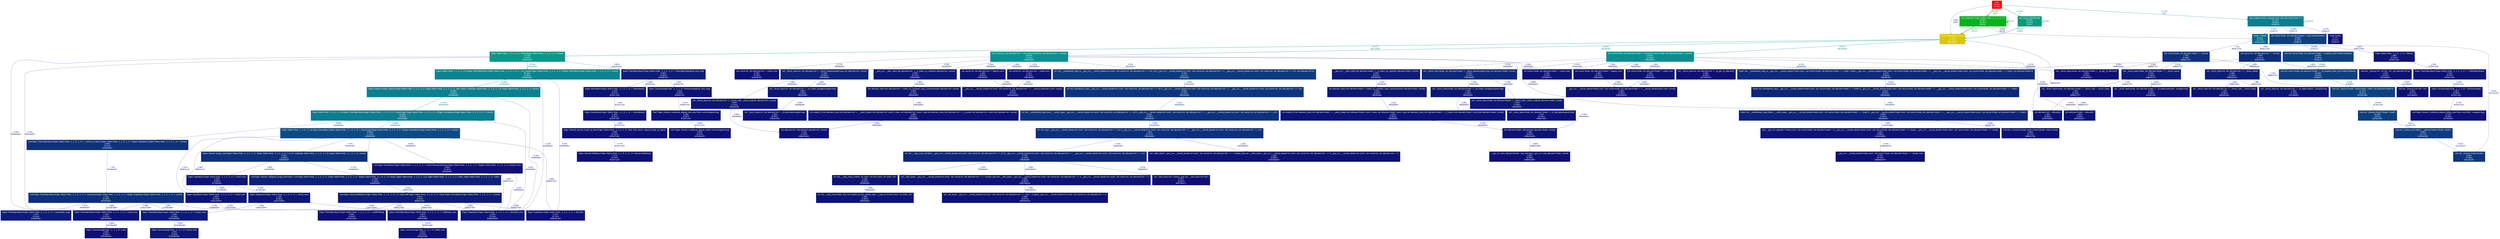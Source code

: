 digraph {
	graph [ranksep=0.25, fontname=Arial, nodesep=0.125];
	node [fontname=Arial, style=filled, height=0, width=0, shape=box, fontcolor=white];
	edge [fontname=Arial];
	1 [color="#ff0200", fontcolor="#ffffff", fontsize="10.00", label="main\n99.84%\n(0.00%)"];
	1 -> 3 [color="#0d1174", label="0.96%\n1001×", arrowsize="0.35", fontsize="10.00", fontcolor="#0d1174", labeldistance="0.50", penwidth="0.50"];
	1 -> 4 [color="#0ab121", label="46.58%\n1000×", arrowsize="0.68", fontsize="10.00", fontcolor="#0ab121", labeldistance="1.86", penwidth="1.86"];
	1 -> 5 [color="#0c9b7b", label="30.54%\n1×", arrowsize="0.55", fontsize="10.00", fontcolor="#0c9b7b", labeldistance="1.22", penwidth="1.22"];
	1 -> 10 [color="#0c7e8f", label="21.70%\n100×", arrowsize="0.47", fontsize="10.00", fontcolor="#0c7e8f", labeldistance="0.87", penwidth="0.87"];
	3 [color="#dec505", fontcolor="#ffffff", fontsize="10.00", label="Node::Node(Node const&)\n77.79%\n(1.72%)\n398134630×"];
	3 -> 13 [color="#0c8d92", label="23.97%\n796269260×", arrowsize="0.49", fontsize="10.00", fontcolor="#0c8d92", labeldistance="0.96", penwidth="0.96"];
	3 -> 6 [color="#0c9789", label="27.57%\n398134630×", arrowsize="0.53", fontsize="10.00", fontcolor="#0c9789", labeldistance="1.10", penwidth="1.10"];
	3 -> 7 [color="#0c9093", label="24.53%\n796269260×", arrowsize="0.50", fontsize="10.00", fontcolor="#0c9093", labeldistance="0.98", penwidth="0.98"];
	4 [color="#0ab121", fontcolor="#ffffff", fontsize="10.00", label="eval_tree(Node, Eigen::Matrix<float, -1, 1, 0, -1, 1>)\n46.58%\n(0.00%)\n49178×"];
	4 -> 3 [color="#0ab122", label="46.33%\n48178×", arrowsize="0.68", fontsize="10.00", fontcolor="#0ab122", labeldistance="1.85", penwidth="1.85"];
	4 -> 4 [color="#0ab121", label="48178×", arrowsize="0.68", fontsize="10.00", fontcolor="#0ab121", labeldistance="1.86", penwidth="1.86"];
	4 -> 18 [color="#0d0d73", label="0.15%\n48178×", arrowsize="0.35", fontsize="10.00", fontcolor="#0d0d73", labeldistance="0.50", penwidth="0.50"];
	5 [color="#0c9b7b", fontcolor="#ffffff", fontsize="10.00", label="get_unique_labels(Node)\n30.54%\n(0.00%)\n31597×"];
	5 -> 3 [color="#0c9b7c", label="30.38%\n31596×", arrowsize="0.55", fontsize="10.00", fontcolor="#0c9b7c", labeldistance="1.22", penwidth="1.22"];
	5 -> 5 [color="#0c9b7b", label="31596×", arrowsize="0.55", fontsize="10.00", fontcolor="#0c9b7b", labeldistance="1.22", penwidth="1.22"];
	6 [color="#0c9788", fontcolor="#ffffff", fontsize="10.00", label="Eigen::Matrix<float, -1, 1, 0, -1, 1>::Matrix(Eigen::Matrix<float, -1, 1, 0, -1, 1> const&)\n27.79%\n(0.60%)\n401322182×"];
	6 -> 8 [color="#0c8290", label="22.36%\n401322182×", arrowsize="0.47", fontsize="10.00", fontcolor="#0c8290", labeldistance="0.89", penwidth="0.89"];
	6 -> 34 [color="#0d1c77", label="3.53%\n401322182×", arrowsize="0.35", fontsize="10.00", fontcolor="#0d1c77", labeldistance="0.50", penwidth="0.50"];
	6 -> 55 [color="#0d0f73", label="0.43%\n802644364×", arrowsize="0.35", fontsize="10.00", fontcolor="#0d0f73", labeldistance="0.50", penwidth="0.50"];
	6 -> 39 [color="#0d1074", label="0.79%\n802644364×", arrowsize="0.35", fontsize="10.00", fontcolor="#0d1074", labeldistance="0.50", penwidth="0.50"];
	7 [color="#0c9093", fontcolor="#ffffff", fontsize="10.00", label="std::vector<int, std::allocator<int> >::vector(std::vector<int, std::allocator<int> > const&)\n24.53%\n(2.57%)\n796269260×"];
	7 -> 68 [color="#0d0f74", label="0.66%\n796269260×", arrowsize="0.35", fontsize="10.00", fontcolor="#0d0f74", labeldistance="0.50", penwidth="0.50"];
	7 -> 73 [color="#0d1274", label="1.26%\n796269260×", arrowsize="0.35", fontsize="10.00", fontcolor="#0d1274", labeldistance="0.50", penwidth="0.50"];
	7 -> 42 [color="#0d1776", label="2.52%\n796269260×", arrowsize="0.35", fontsize="10.00", fontcolor="#0d1776", labeldistance="0.50", penwidth="0.50"];
	7 -> 77 [color="#0d1274", label="1.21%\n796269260×", arrowsize="0.35", fontsize="10.00", fontcolor="#0d1274", labeldistance="0.50", penwidth="0.50"];
	7 -> 19 [color="#0d397f", label="9.75%\n796269260×", arrowsize="0.35", fontsize="10.00", fontcolor="#0d397f", labeldistance="0.50", penwidth="0.50"];
	7 -> 105 [color="#0d0e73", label="0.29%\n796269260×", arrowsize="0.35", fontsize="10.00", fontcolor="#0d0e73", labeldistance="0.50", penwidth="0.50"];
	7 -> 92 [color="#0d1074", label="0.77%\n796269260×", arrowsize="0.35", fontsize="10.00", fontcolor="#0d1074", labeldistance="0.50", penwidth="0.50"];
	7 -> 30 [color="#0d2379", label="5.18%\n796269260×", arrowsize="0.35", fontsize="10.00", fontcolor="#0d2379", labeldistance="0.50", penwidth="0.50"];
	8 [color="#0c8390", fontcolor="#ffffff", fontsize="10.00", label="Eigen::Matrix<float, -1, 1, 0, -1, 1>& Eigen::PlainObjectBase<Eigen::Matrix<float, -1, 1, 0, -1, 1> >::_set_noalias<Eigen::Matrix<float, -1, 1, 0, -1, 1> >(Eigen::DenseBase<Eigen::Matrix<float, -1, 1, 0, -1, 1> > const&)\n22.54%\n(0.26%)\n404460556×"];
	8 -> 9 [color="#0c808f", label="22.00%\n404460556×", arrowsize="0.47", fontsize="10.00", fontcolor="#0c808f", labeldistance="0.88", penwidth="0.88"];
	8 -> 46 [color="#0d0d73", label="0.14%\n404460556×", arrowsize="0.35", fontsize="10.00", fontcolor="#0d0d73", labeldistance="0.50", penwidth="0.50"];
	8 -> 97 [color="#0d0d73", label="0.14%\n404460556×", arrowsize="0.35", fontsize="10.00", fontcolor="#0d0d73", labeldistance="0.50", penwidth="0.50"];
	9 [color="#0c808f", fontcolor="#ffffff", fontsize="10.00", label="Eigen::internal::assign_selector<Eigen::Matrix<float, -1, 1, 0, -1, 1>, Eigen::Matrix<float, -1, 1, 0, -1, 1>, false, false>::run(Eigen::Matrix<float, -1, 1, 0, -1, 1>&, Eigen::Matrix<float, -1, 1, 0, -1, 1> const&)\n22.00%\n(0.36%)\n404460556×"];
	9 -> 11 [color="#0c7c8f", label="21.50%\n404460556×", arrowsize="0.46", fontsize="10.00", fontcolor="#0c7c8f", labeldistance="0.86", penwidth="0.86"];
	9 -> 46 [color="#0d0d73", label="0.14%\n404460556×", arrowsize="0.35", fontsize="10.00", fontcolor="#0d0d73", labeldistance="0.50", penwidth="0.50"];
	10 [color="#0c7e8f", fontcolor="#ffffff", fontsize="10.00", label="load_node(std::basic_ifstream<char, std::char_traits<char> >*)\n21.70%\n(0.05%)\n3138374×"];
	10 -> 10 [color="#0c7e8f", label="3138274×", arrowsize="0.47", fontsize="10.00", fontcolor="#0c7e8f", labeldistance="0.87", penwidth="0.87"];
	10 -> 18 [color="#0d397f", label="9.73%\n3138274×", arrowsize="0.35", fontsize="10.00", fontcolor="#0d397f", labeldistance="0.50", penwidth="0.50"];
	10 -> 15 [color="#0d3f81", label="10.85%\n3138274×", arrowsize="0.35", fontsize="10.00", fontcolor="#0d3f81", labeldistance="0.50", penwidth="0.50"];
	10 -> 94 [color="#0d1074", label="0.77%\n3138374×", arrowsize="0.35", fontsize="10.00", fontcolor="#0d1074", labeldistance="0.50", penwidth="0.50"];
	11 [color="#0c7c8f", fontcolor="#ffffff", fontsize="10.00", label="Eigen::Matrix<float, -1, 1, 0, -1, 1>& Eigen::PlainObjectBase<Eigen::Matrix<float, -1, 1, 0, -1, 1> >::lazyAssign<Eigen::Matrix<float, -1, 1, 0, -1, 1> >(Eigen::DenseBase<Eigen::Matrix<float, -1, 1, 0, -1, 1> > const&)\n21.50%\n(0.45%)\n404460556×"];
	11 -> 46 [color="#0d0d73", label="0.14%\n404460556×", arrowsize="0.35", fontsize="10.00", fontcolor="#0d0d73", labeldistance="0.50", penwidth="0.50"];
	11 -> 22 [color="#0d317d", label="8.04%\n404460556×", arrowsize="0.35", fontsize="10.00", fontcolor="#0d317d", labeldistance="0.50", penwidth="0.50"];
	11 -> 14 [color="#0d4a83", label="12.86%\n404460556×", arrowsize="0.36", fontsize="10.00", fontcolor="#0d4a83", labeldistance="0.51", penwidth="0.51"];
	13 [color="#0c8d92", fontcolor="#ffffff", fontsize="10.00", label="std::vector<Node, std::allocator<Node> >::vector(std::vector<Node, std::allocator<Node> > const&)\n23.97%\n(2.90%)\n796269260×"];
	13 -> 64 [color="#0d1375", label="1.40%\n796269260×", arrowsize="0.35", fontsize="10.00", fontcolor="#0d1375", labeldistance="0.50", penwidth="0.50"];
	13 -> 69 [color="#0d0f74", label="0.64%\n796269260×", arrowsize="0.35", fontsize="10.00", fontcolor="#0d0f74", labeldistance="0.50", penwidth="0.50"];
	13 -> 38 [color="#0d1a77", label="3.23%\n796269260×", arrowsize="0.35", fontsize="10.00", fontcolor="#0d1a77", labeldistance="0.50", penwidth="0.50"];
	13 -> 72 [color="#0d1274", label="1.28%\n796269260×", arrowsize="0.35", fontsize="10.00", fontcolor="#0d1274", labeldistance="0.50", penwidth="0.50"];
	13 -> 107 [color="#0d0e73", label="0.27%\n796269260×", arrowsize="0.35", fontsize="10.00", fontcolor="#0d0e73", labeldistance="0.50", penwidth="0.50"];
	13 -> 87 [color="#0d297b", label="6.47%\n796269260×", arrowsize="0.35", fontsize="10.00", fontcolor="#0d297b", labeldistance="0.50", penwidth="0.50"];
	13 -> 28 [color="#0d277a", label="5.97%\n796269260×", arrowsize="0.35", fontsize="10.00", fontcolor="#0d277a", labeldistance="0.50", penwidth="0.50"];
	13 -> 63 [color="#0d1375", label="1.39%\n796269260×", arrowsize="0.35", fontsize="10.00", fontcolor="#0d1375", labeldistance="0.50", penwidth="0.50"];
	14 [color="#0d4a83", fontcolor="#ffffff", fontsize="10.00", label="Eigen::Matrix<float, -1, 1, 0, -1, 1>& Eigen::DenseBase<Eigen::Matrix<float, -1, 1, 0, -1, 1> >::lazyAssign<Eigen::Matrix<float, -1, 1, 0, -1, 1> >(Eigen::DenseBase<Eigen::Matrix<float, -1, 1, 0, -1, 1> > const&)\n12.86%\n(1.15%)\n404460556×"];
	14 -> 97 [color="#0d0e73", label="0.28%\n808921112×", arrowsize="0.35", fontsize="10.00", fontcolor="#0d0e73", labeldistance="0.50", penwidth="0.50"];
	14 -> 110 [color="#0d0f73", label="0.50%\n404460556×", arrowsize="0.35", fontsize="10.00", fontcolor="#0d0f73", labeldistance="0.50", penwidth="0.50"];
	14 -> 45 [color="#0d1375", label="1.46%\n808921112×", arrowsize="0.35", fontsize="10.00", fontcolor="#0d1375", labeldistance="0.50", penwidth="0.50"];
	14 -> 46 [color="#0d0e73", label="0.28%\n808921112×", arrowsize="0.35", fontsize="10.00", fontcolor="#0d0e73", labeldistance="0.50", penwidth="0.50"];
	14 -> 53 [color="#0d1274", label="1.21%\n808921112×", arrowsize="0.35", fontsize="10.00", fontcolor="#0d1274", labeldistance="0.50", penwidth="0.50"];
	14 -> 23 [color="#0d307d", label="7.97%\n404460556×", arrowsize="0.35", fontsize="10.00", fontcolor="#0d307d", labeldistance="0.50", penwidth="0.50"];
	15 [color="#0d3f81", fontcolor="#ffffff", fontsize="10.00", label="std::vector<Node, std::allocator<Node> >::push_back(Node&&)\n10.85%\n(0.03%)\n3138374×"];
	15 -> 16 [color="#0d3f81", label="10.82%\n3138374×", arrowsize="0.35", fontsize="10.00", fontcolor="#0d3f81", labeldistance="0.50", penwidth="0.50"];
	16 [color="#0d3f81", fontcolor="#ffffff", fontsize="10.00", label="void std::vector<Node, std::allocator<Node> >::emplace_back<Node>(Node&&)\n10.82%\n(0.19%)\n3138374×"];
	16 -> 17 [color="#0d3e80", label="10.63%\n3138282×", arrowsize="0.35", fontsize="10.00", fontcolor="#0d3e80", labeldistance="0.50", penwidth="0.50"];
	17 [color="#0d3e80", fontcolor="#ffffff", fontsize="10.00", label="void std::vector<Node, std::allocator<Node> >::_M_emplace_back_aux<Node>(Node&&)\n10.63%\n(0.04%)\n3138282×"];
	17 -> 88 [color="#0d397f", label="9.73%\n3138282×", arrowsize="0.35", fontsize="10.00", fontcolor="#0d397f", labeldistance="0.50", penwidth="0.50"];
	18 [color="#0c678a", fontcolor="#ffffff", fontsize="10.00", label="Node::~Node()\n18.01%\n(1.37%)\n404411378×"];
	18 -> 26 [color="#0d2c7c", label="7.09%\n808822756×", arrowsize="0.35", fontsize="10.00", fontcolor="#0d2c7c", labeldistance="0.50", penwidth="0.50"];
	18 -> 27 [color="#0d2f7d", label="7.72%\n808822756×", arrowsize="0.35", fontsize="10.00", fontcolor="#0d2f7d", labeldistance="0.50", penwidth="0.50"];
	18 -> 52 [color="#0d1475", label="1.84%\n404411378×", arrowsize="0.35", fontsize="10.00", fontcolor="#0d1475", labeldistance="0.50", penwidth="0.50"];
	19 [color="#0d397f", fontcolor="#ffffff", fontsize="10.00", label="int* std::__uninitialized_copy_a<__gnu_cxx::__normal_iterator<int const*, std::vector<int, std::allocator<int> > >, int*, int>(__gnu_cxx::__normal_iterator<int const*, std::vector<int, std::allocator<int> > >, __gnu_cxx::__normal_iterator<int const*, std::vector<int, std::allocator<int> > >, int*, std::allocator<int>&)\n9.75%\n(0.87%)\n796269260×"];
	19 -> 20 [color="#0d357e", label="8.89%\n796269260×", arrowsize="0.35", fontsize="10.00", fontcolor="#0d357e", labeldistance="0.50", penwidth="0.50"];
	20 [color="#0d357e", fontcolor="#ffffff", fontsize="10.00", label="int* std::uninitialized_copy<__gnu_cxx::__normal_iterator<int const*, std::vector<int, std::allocator<int> > >, int*>(__gnu_cxx::__normal_iterator<int const*, std::vector<int, std::allocator<int> > >, __gnu_cxx::__normal_iterator<int const*, std::vector<int, std::allocator<int> > >, int*)\n8.89%\n(0.74%)\n796269260×"];
	20 -> 21 [color="#0d317d", label="8.14%\n796269260×", arrowsize="0.35", fontsize="10.00", fontcolor="#0d317d", labeldistance="0.50", penwidth="0.50"];
	21 [color="#0d317d", fontcolor="#ffffff", fontsize="10.00", label="int* std::__uninitialized_copy<true>::__uninit_copy<__gnu_cxx::__normal_iterator<int const*, std::vector<int, std::allocator<int> > >, int*>(__gnu_cxx::__normal_iterator<int const*, std::vector<int, std::allocator<int> > >, __gnu_cxx::__normal_iterator<int const*, std::vector<int, std::allocator<int> > >, int*)\n8.14%\n(0.49%)\n796269260×"];
	21 -> 25 [color="#0d2f7d", label="7.65%\n796269260×", arrowsize="0.35", fontsize="10.00", fontcolor="#0d2f7d", labeldistance="0.50", penwidth="0.50"];
	22 [color="#0d317d", fontcolor="#ffffff", fontsize="10.00", label="void Eigen::PlainObjectBase<Eigen::Matrix<float, -1, 1, 0, -1, 1> >::_resize_to_match<Eigen::Matrix<float, -1, 1, 0, -1, 1> >(Eigen::EigenBase<Eigen::Matrix<float, -1, 1, 0, -1, 1> > const&)\n8.04%\n(0.31%)\n404460556×"];
	22 -> 24 [color="#0d2f7d", label="7.74%\n404460556×", arrowsize="0.35", fontsize="10.00", fontcolor="#0d2f7d", labeldistance="0.50", penwidth="0.50"];
	23 [color="#0d307d", fontcolor="#ffffff", fontsize="10.00", label="Eigen::internal::assign_impl<Eigen::Matrix<float, -1, 1, 0, -1, 1>, Eigen::Matrix<float, -1, 1, 0, -1, 1>, 3, 0, 0>::run(Eigen::Matrix<float, -1, 1, 0, -1, 1>&, Eigen::Matrix<float, -1, 1, 0, -1, 1> const&)\n7.97%\n(0.98%)\n404460556×"];
	23 -> 48 [color="#0d1575", label="1.99%\n404460556×", arrowsize="0.35", fontsize="10.00", fontcolor="#0d1575", labeldistance="0.50", penwidth="0.50"];
	23 -> 31 [color="#0d2179", label="4.73%\n404460556×", arrowsize="0.35", fontsize="10.00", fontcolor="#0d2179", labeldistance="0.50", penwidth="0.50"];
	24 [color="#0d2f7d", fontcolor="#ffffff", fontsize="10.00", label="void Eigen::PlainObjectBase<Eigen::Matrix<float, -1, 1, 0, -1, 1> >::resizeLike<Eigen::Matrix<float, -1, 1, 0, -1, 1> >(Eigen::EigenBase<Eigen::Matrix<float, -1, 1, 0, -1, 1> > const&)\n7.74%\n(2.28%)\n404460556×"];
	24 -> 55 [color="#0d0f74", label="0.65%\n1213381668×", arrowsize="0.35", fontsize="10.00", fontcolor="#0d0f74", labeldistance="0.50", penwidth="0.50"];
	24 -> 35 [color="#0d1c77", label="3.47%\n404460556×", arrowsize="0.35", fontsize="10.00", fontcolor="#0d1c77", labeldistance="0.50", penwidth="0.50"];
	24 -> 46 [color="#0d0d73", label="0.14%\n404460556×", arrowsize="0.35", fontsize="10.00", fontcolor="#0d0d73", labeldistance="0.50", penwidth="0.50"];
	24 -> 39 [color="#0d1274", label="1.19%\n1213381668×", arrowsize="0.35", fontsize="10.00", fontcolor="#0d1274", labeldistance="0.50", penwidth="0.50"];
	25 [color="#0d2f7d", fontcolor="#ffffff", fontsize="10.00", label="int* std::copy<__gnu_cxx::__normal_iterator<int const*, std::vector<int, std::allocator<int> > >, int*>(__gnu_cxx::__normal_iterator<int const*, std::vector<int, std::allocator<int> > >, __gnu_cxx::__normal_iterator<int const*, std::vector<int, std::allocator<int> > >, int*)\n7.65%\n(0.74%)\n796269260×"];
	25 -> 29 [color="#0d267a", label="5.75%\n796269260×", arrowsize="0.35", fontsize="10.00", fontcolor="#0d267a", labeldistance="0.50", penwidth="0.50"];
	25 -> 78 [color="#0d1274", label="1.15%\n1592538520×", arrowsize="0.35", fontsize="10.00", fontcolor="#0d1274", labeldistance="0.50", penwidth="0.50"];
	26 [color="#0d2c7c", fontcolor="#ffffff", fontsize="10.00", label="std::vector<int, std::allocator<int> >::~vector()\n7.09%\n(1.47%)\n808933344×"];
	26 -> 32 [color="#0d1e78", label="4.08%\n808933344×", arrowsize="0.35", fontsize="10.00", fontcolor="#0d1e78", labeldistance="0.50", penwidth="0.50"];
	26 -> 105 [color="#0d0e73", label="0.29%\n808933344×", arrowsize="0.35", fontsize="10.00", fontcolor="#0d0e73", labeldistance="0.50", penwidth="0.50"];
	26 -> 74 [color="#0d1274", label="1.25%\n808933344×", arrowsize="0.35", fontsize="10.00", fontcolor="#0d1274", labeldistance="0.50", penwidth="0.50"];
	27 [color="#0d2f7d", fontcolor="#ffffff", fontsize="10.00", label="std::vector<Node, std::allocator<Node> >::~vector()\n7.72%\n(2.39%)\n808822757×"];
	27 -> 88 [color="#0d1475", label="1.74%\n808822757×", arrowsize="0.35", fontsize="10.00", fontcolor="#0d1475", labeldistance="0.50", penwidth="0.50"];
	27 -> 107 [color="#0d0e73", label="0.28%\n808822757×", arrowsize="0.35", fontsize="10.00", fontcolor="#0d0e73", labeldistance="0.50", penwidth="0.50"];
	27 -> 37 [color="#0d1b77", label="3.31%\n808822757×", arrowsize="0.35", fontsize="10.00", fontcolor="#0d1b77", labeldistance="0.50", penwidth="0.50"];
	28 [color="#0d277a", fontcolor="#ffffff", fontsize="10.00", label="std::_Vector_base<Node, std::allocator<Node> >::_Vector_base(unsigned long, std::allocator<Node> const&)\n5.97%\n(0.76%)\n796269260×"];
	28 -> 40 [color="#0d1876", label="2.76%\n796269260×", arrowsize="0.35", fontsize="10.00", fontcolor="#0d1876", labeldistance="0.50", penwidth="0.50"];
	28 -> 43 [color="#0d1776", label="2.45%\n796269260×", arrowsize="0.35", fontsize="10.00", fontcolor="#0d1776", labeldistance="0.50", penwidth="0.50"];
	29 [color="#0d267a", fontcolor="#ffffff", fontsize="10.00", label="int* std::__copy_move_a2<false, __gnu_cxx::__normal_iterator<int const*, std::vector<int, std::allocator<int> > >, int*>(__gnu_cxx::__normal_iterator<int const*, std::vector<int, std::allocator<int> > >, __gnu_cxx::__normal_iterator<int const*, std::vector<int, std::allocator<int> > >, int*)\n5.75%\n(1.12%)\n796269260×"];
	29 -> 50 [color="#0d1575", label="1.96%\n1592538520×", arrowsize="0.35", fontsize="10.00", fontcolor="#0d1575", labeldistance="0.50", penwidth="0.50"];
	29 -> 106 [color="#0d0f73", label="0.57%\n796269260×", arrowsize="0.35", fontsize="10.00", fontcolor="#0d0f73", labeldistance="0.50", penwidth="0.50"];
	29 -> 47 [color="#0d1675", label="2.10%\n796269260×", arrowsize="0.35", fontsize="10.00", fontcolor="#0d1675", labeldistance="0.50", penwidth="0.50"];
	30 [color="#0d2379", fontcolor="#ffffff", fontsize="10.00", label="std::_Vector_base<int, std::allocator<int> >::_Vector_base(unsigned long, std::allocator<int> const&)\n5.18%\n(0.64%)\n796269260×"];
	30 -> 41 [color="#0d1876", label="2.66%\n796269260×", arrowsize="0.35", fontsize="10.00", fontcolor="#0d1876", labeldistance="0.50", penwidth="0.50"];
	30 -> 51 [color="#0d1575", label="1.88%\n796269260×", arrowsize="0.35", fontsize="10.00", fontcolor="#0d1575", labeldistance="0.50", penwidth="0.50"];
	31 [color="#0d2179", fontcolor="#ffffff", fontsize="10.00", label="void Eigen::internal::unaligned_assign_impl<false>::run<Eigen::Matrix<float, -1, 1, 0, -1, 1>, Eigen::Matrix<float, -1, 1, 0, -1, 1> >(Eigen::Matrix<float, -1, 1, 0, -1, 1> const&, Eigen::Matrix<float, -1, 1, 0, -1, 1>&, Eigen::Matrix<float, -1, 1, 0, -1, 1>::Index, Eigen::Matrix<float, -1, 1, 0, -1, 1>::Index)\n4.73%\n(1.42%)\n404460556×"];
	31 -> 36 [color="#0d1b77", label="3.31%\n808822756×", arrowsize="0.35", fontsize="10.00", fontcolor="#0d1b77", labeldistance="0.50", penwidth="0.50"];
	32 [color="#0d1e78", fontcolor="#ffffff", fontsize="10.00", label="std::_Vector_base<int, std::allocator<int> >::~_Vector_base()\n4.08%\n(1.45%)\n808933344×"];
	32 -> 66 [color="#0d1275", label="1.38%\n808933344×", arrowsize="0.35", fontsize="10.00", fontcolor="#0d1275", labeldistance="0.50", penwidth="0.50"];
	32 -> 75 [color="#0d1274", label="1.25%\n808933344×", arrowsize="0.35", fontsize="10.00", fontcolor="#0d1274", labeldistance="0.50", penwidth="0.50"];
	33 [color="#0d2279", fontcolor="#ffffff", fontsize="10.00", label="Node* std::__uninitialized_copy<false>::__uninit_copy<__gnu_cxx::__normal_iterator<Node const*, std::vector<Node, std::allocator<Node> > >, Node*>(__gnu_cxx::__normal_iterator<Node const*, std::vector<Node, std::allocator<Node> > >, __gnu_cxx::__normal_iterator<Node const*, std::vector<Node, std::allocator<Node> > >, Node*)\n4.85%\n(1.55%)\n796269260×"];
	33 -> 56 [color="#0d1475", label="1.69%\n1194322988×", arrowsize="0.35", fontsize="10.00", fontcolor="#0d1475", labeldistance="0.50", penwidth="0.50"];
	33 -> 86 [color="#0d1174", label="0.99%\n398053728×", arrowsize="0.35", fontsize="10.00", fontcolor="#0d1174", labeldistance="0.50", penwidth="0.50"];
	34 [color="#0d1c77", fontcolor="#ffffff", fontsize="10.00", label="Eigen::PlainObjectBase<Eigen::Matrix<float, -1, 1, 0, -1, 1> >::PlainObjectBase(long, long, long)\n3.56%\n(0.38%)\n404508744×"];
	34 -> 57 [color="#0d1475", label="1.66%\n404508744×", arrowsize="0.35", fontsize="10.00", fontcolor="#0d1475", labeldistance="0.50", penwidth="0.50"];
	34 -> 62 [color="#0d1375", label="1.52%\n404508744×", arrowsize="0.35", fontsize="10.00", fontcolor="#0d1375", labeldistance="0.50", penwidth="0.50"];
	35 [color="#0d1c77", fontcolor="#ffffff", fontsize="10.00", label="Eigen::PlainObjectBase<Eigen::Matrix<float, -1, 1, 0, -1, 1> >::resize(long, long)\n3.47%\n(3.19%)\n404460556×"];
	36 [color="#0d1b77", fontcolor="#ffffff", fontsize="10.00", label="void Eigen::DenseCoeffsBase<Eigen::Matrix<float, -1, 1, 0, -1, 1>, 1>::copyCoeff<Eigen::Matrix<float, -1, 1, 0, -1, 1> >(long, Eigen::DenseBase<Eigen::Matrix<float, -1, 1, 0, -1, 1> > const&)\n3.31%\n(1.31%)\n808822756×"];
	36 -> 104 [color="#0d0f73", label="0.57%\n808822756×", arrowsize="0.35", fontsize="10.00", fontcolor="#0d0f73", labeldistance="0.50", penwidth="0.50"];
	36 -> 97 [color="#0d0e73", label="0.28%\n808822756×", arrowsize="0.35", fontsize="10.00", fontcolor="#0d0e73", labeldistance="0.50", penwidth="0.50"];
	36 -> 90 [color="#0d1074", label="0.87%\n808822756×", arrowsize="0.35", fontsize="10.00", fontcolor="#0d1074", labeldistance="0.50", penwidth="0.50"];
	36 -> 46 [color="#0d0e73", label="0.28%\n808822756×", arrowsize="0.35", fontsize="10.00", fontcolor="#0d0e73", labeldistance="0.50", penwidth="0.50"];
	37 [color="#0d1b77", fontcolor="#ffffff", fontsize="10.00", label="std::_Vector_base<Node, std::allocator<Node> >::~_Vector_base()\n3.31%\n(1.40%)\n808822757×"];
	37 -> 80 [color="#0d1174", label="1.10%\n808822757×", arrowsize="0.35", fontsize="10.00", fontcolor="#0d1174", labeldistance="0.50", penwidth="0.50"];
	37 -> 91 [color="#0d1074", label="0.81%\n808822757×", arrowsize="0.35", fontsize="10.00", fontcolor="#0d1074", labeldistance="0.50", penwidth="0.50"];
	38 [color="#0d1a77", fontcolor="#ffffff", fontsize="10.00", label="__gnu_cxx::__alloc_traits<std::allocator<Node> >::_S_select_on_copy(std::allocator<Node> const&)\n3.23%\n(0.81%)\n796269260×"];
	38 -> 44 [color="#0d1776", label="2.42%\n796269260×", arrowsize="0.35", fontsize="10.00", fontcolor="#0d1776", labeldistance="0.50", penwidth="0.50"];
	39 [color="#0d1a77", fontcolor="#ffffff", fontsize="10.00", label="Eigen::PlainObjectBase<Eigen::Matrix<float, -1, 1, 0, -1, 1> >::rows() const\n3.18%\n(1.13%)\n3242395038×"];
	39 -> 49 [color="#0d1575", label="2.06%\n3242395038×", arrowsize="0.35", fontsize="10.00", fontcolor="#0d1575", labeldistance="0.50", penwidth="0.50"];
	40 [color="#0d1876", fontcolor="#ffffff", fontsize="10.00", label="std::_Vector_base<Node, std::allocator<Node> >::_M_create_storage(unsigned long)\n2.76%\n(1.40%)\n796269260×"];
	40 -> 67 [color="#0d1274", label="1.36%\n796269260×", arrowsize="0.35", fontsize="10.00", fontcolor="#0d1274", labeldistance="0.50", penwidth="0.50"];
	41 [color="#0d1876", fontcolor="#ffffff", fontsize="10.00", label="std::_Vector_base<int, std::allocator<int> >::_M_create_storage(unsigned long)\n2.66%\n(1.38%)\n796269260×"];
	41 -> 71 [color="#0d1274", label="1.29%\n796269260×", arrowsize="0.35", fontsize="10.00", fontcolor="#0d1274", labeldistance="0.50", penwidth="0.50"];
	42 [color="#0d1776", fontcolor="#ffffff", fontsize="10.00", label="__gnu_cxx::__alloc_traits<std::allocator<int> >::_S_select_on_copy(std::allocator<int> const&)\n2.52%\n(0.71%)\n796269260×"];
	42 -> 54 [color="#0d1475", label="1.80%\n796269260×", arrowsize="0.35", fontsize="10.00", fontcolor="#0d1475", labeldistance="0.50", penwidth="0.50"];
	43 [color="#0d1776", fontcolor="#ffffff", fontsize="10.00", label="std::_Vector_base<Node, std::allocator<Node> >::_Vector_impl::_Vector_impl(std::allocator<Node> const&)\n2.45%\n(1.66%)\n796269260×"];
	43 -> 59 [color="#0d1074", label="0.79%\n796269260×", arrowsize="0.35", fontsize="10.00", fontcolor="#0d1074", labeldistance="0.50", penwidth="0.50"];
	44 [color="#0d1776", fontcolor="#ffffff", fontsize="10.00", label="std::allocator_traits<std::allocator<Node> >::select_on_container_copy_construction(std::allocator<Node> const&)\n2.42%\n(0.82%)\n796269260×"];
	44 -> 58 [color="#0d1375", label="1.61%\n796269260×", arrowsize="0.35", fontsize="10.00", fontcolor="#0d1375", labeldistance="0.50", penwidth="0.50"];
	45 [color="#0d1676", fontcolor="#ffffff", fontsize="10.00", label="Eigen::EigenBase<Eigen::Matrix<float, -1, 1, 0, -1, 1> >::rows() const\n2.22%\n(0.58%)\n1226176294×"];
	45 -> 46 [color="#0d0f73", label="0.43%\n1226176294×", arrowsize="0.35", fontsize="10.00", fontcolor="#0d0f73", labeldistance="0.50", penwidth="0.50"];
	45 -> 39 [color="#0d1274", label="1.20%\n1226176294×", arrowsize="0.35", fontsize="10.00", fontcolor="#0d1274", labeldistance="0.50", penwidth="0.50"];
	46 [color="#0d1675", fontcolor="#ffffff", fontsize="10.00", label="Eigen::EigenBase<Eigen::Matrix<float, -1, 1, 0, -1, 1> >::derived() const\n2.13%\n(2.13%)\n6095929034×"];
	47 [color="#0d1675", fontcolor="#ffffff", fontsize="10.00", label="int* std::__copy_move_a<false, int const*, int*>(int const*, int const*, int*)\n2.10%\n(0.53%)\n796269260×"];
	47 -> 60 [color="#0d1375", label="1.58%\n796269260×", arrowsize="0.35", fontsize="10.00", fontcolor="#0d1375", labeldistance="0.50", penwidth="0.50"];
	48 [color="#0d1575", fontcolor="#ffffff", fontsize="10.00", label="Eigen::EigenBase<Eigen::Matrix<float, -1, 1, 0, -1, 1> >::size() const\n2.06%\n(0.68%)\n417255182×"];
	48 -> 45 [color="#0d1074", label="0.75%\n417255182×", arrowsize="0.35", fontsize="10.00", fontcolor="#0d1074", labeldistance="0.50", penwidth="0.50"];
	48 -> 53 [color="#0d0f74", label="0.63%\n417255182×", arrowsize="0.35", fontsize="10.00", fontcolor="#0d0f74", labeldistance="0.50", penwidth="0.50"];
	49 [color="#0d1575", fontcolor="#ffffff", fontsize="10.00", label="Eigen::DenseStorage<float, -1, -1, 1, 0>::rows() const\n2.06%\n(2.06%)\n3242395038×"];
	50 [color="#0d1575", fontcolor="#ffffff", fontsize="10.00", label="std::_Niter_base<__gnu_cxx::__normal_iterator<int const*, std::vector<int, std::allocator<int> > > >::iterator_type std::__niter_base<__gnu_cxx::__normal_iterator<int const*, std::vector<int, std::allocator<int> > > >(__gnu_cxx::__normal_iterator<int const*, std::vector<int, std::allocator<int> > >)\n1.96%\n(0.89%)\n1592538520×"];
	50 -> 84 [color="#0d1174", label="1.08%\n1592538520×", arrowsize="0.35", fontsize="10.00", fontcolor="#0d1174", labeldistance="0.50", penwidth="0.50"];
	51 [color="#0d1575", fontcolor="#ffffff", fontsize="10.00", label="std::_Vector_base<int, std::allocator<int> >::_Vector_impl::_Vector_impl(std::allocator<int> const&)\n1.88%\n(1.32%)\n796269260×"];
	51 -> 79 [color="#0d0f73", label="0.56%\n796269260×", arrowsize="0.35", fontsize="10.00", fontcolor="#0d0f73", labeldistance="0.50", penwidth="0.50"];
	52 [color="#0d1475", fontcolor="#ffffff", fontsize="10.00", label="Eigen::Matrix<float, -1, 1, 0, -1, 1>::~Matrix()\n1.85%\n(0.32%)\n407647118×"];
	52 -> 61 [color="#0d1375", label="1.53%\n407647118×", arrowsize="0.35", fontsize="10.00", fontcolor="#0d1375", labeldistance="0.50", penwidth="0.50"];
	53 [color="#0d1475", fontcolor="#ffffff", fontsize="10.00", label="Eigen::EigenBase<Eigen::Matrix<float, -1, 1, 0, -1, 1> >::cols() const\n1.84%\n(0.76%)\n1226176294×"];
	53 -> 46 [color="#0d0f73", label="0.43%\n1226176294×", arrowsize="0.35", fontsize="10.00", fontcolor="#0d0f73", labeldistance="0.50", penwidth="0.50"];
	53 -> 55 [color="#0d0f74", label="0.66%\n1226176294×", arrowsize="0.35", fontsize="10.00", fontcolor="#0d0f74", labeldistance="0.50", penwidth="0.50"];
	54 [color="#0d1475", fontcolor="#ffffff", fontsize="10.00", label="std::allocator_traits<std::allocator<int> >::select_on_container_copy_construction(std::allocator<int> const&)\n1.80%\n(0.73%)\n796269260×"];
	54 -> 83 [color="#0d1174", label="1.08%\n796269260×", arrowsize="0.35", fontsize="10.00", fontcolor="#0d1174", labeldistance="0.50", penwidth="0.50"];
	55 [color="#0d1475", fontcolor="#ffffff", fontsize="10.00", label="Eigen::PlainObjectBase<Eigen::Matrix<float, -1, 1, 0, -1, 1> >::cols() const\n1.73%\n(1.07%)\n3242395038×"];
	55 -> 99 [color="#0d0f74", label="0.66%\n3242395038×", arrowsize="0.35", fontsize="10.00", fontcolor="#0d0f74", labeldistance="0.50", penwidth="0.50"];
	56 [color="#0d1475", fontcolor="#ffffff", fontsize="10.00", label="bool __gnu_cxx::operator!=<Node const*, std::vector<Node, std::allocator<Node> > >(__gnu_cxx::__normal_iterator<Node const*, std::vector<Node, std::allocator<Node> > > const&, __gnu_cxx::__normal_iterator<Node const*, std::vector<Node, std::allocator<Node> > > const&)\n1.69%\n(0.96%)\n1194322988×"];
	56 -> 96 [color="#0d1074", label="0.73%\n2388645976×", arrowsize="0.35", fontsize="10.00", fontcolor="#0d1074", labeldistance="0.50", penwidth="0.50"];
	57 [color="#0d1475", fontcolor="#ffffff", fontsize="10.00", label="Eigen::MatrixBase<Eigen::Matrix<float, -1, 1, 0, -1, 1> >::MatrixBase()\n1.67%\n(0.27%)\n407647118×"];
	57 -> 65 [color="#0d1375", label="1.40%\n407647118×", arrowsize="0.35", fontsize="10.00", fontcolor="#0d1375", labeldistance="0.50", penwidth="0.50"];
	58 [color="#0d1375", fontcolor="#ffffff", fontsize="10.00", label="std::enable_if<!std::allocator_traits<std::allocator<Node> >::__select_helper<std::allocator<Node> const>::value, std::allocator<Node> const>::type std::allocator_traits<std::allocator<Node> >::_S_select<std::allocator<Node> const>(std::allocator<Node> const&)\n1.61%\n(0.82%)\n796269260×"];
	58 -> 59 [color="#0d1074", label="0.79%\n796269260×", arrowsize="0.35", fontsize="10.00", fontcolor="#0d1074", labeldistance="0.50", penwidth="0.50"];
	59 [color="#0d1375", fontcolor="#ffffff", fontsize="10.00", label="std::allocator<Node>::allocator(std::allocator<Node> const&)\n1.58%\n(0.99%)\n1598815268×"];
	59 -> 103 [color="#0d0f74", label="0.59%\n1598815268×", arrowsize="0.35", fontsize="10.00", fontcolor="#0d0f74", labeldistance="0.50", penwidth="0.50"];
	60 [color="#0d1375", fontcolor="#ffffff", fontsize="10.00", label="int* std::__copy_move<false, true, std::random_access_iterator_tag>::__copy_m<int>(int const*, int const*, int*)\n1.58%\n(1.58%)\n796269260×"];
	61 [color="#0d1375", fontcolor="#ffffff", fontsize="10.00", label="Eigen::PlainObjectBase<Eigen::Matrix<float, -1, 1, 0, -1, 1> >::~PlainObjectBase()\n1.53%\n(0.32%)\n407647118×"];
	61 -> 76 [color="#0d1274", label="1.21%\n407647118×", arrowsize="0.35", fontsize="10.00", fontcolor="#0d1274", labeldistance="0.50", penwidth="0.50"];
	62 [color="#0d1375", fontcolor="#ffffff", fontsize="10.00", label="Eigen::DenseStorage<float, -1, -1, 1, 0>::DenseStorage(long, long, long)\n1.52%\n(0.45%)\n404508744×"];
	62 -> 81 [color="#0d1174", label="1.07%\n404508744×", arrowsize="0.35", fontsize="10.00", fontcolor="#0d1174", labeldistance="0.50", penwidth="0.50"];
	63 [color="#0d1375", fontcolor="#ffffff", fontsize="10.00", label="std::vector<Node, std::allocator<Node> >::size() const\n1.42%\n(1.42%)\n811960671×"];
	64 [color="#0d1375", fontcolor="#ffffff", fontsize="10.00", label="std::vector<Node, std::allocator<Node> >::end() const\n1.40%\n(0.87%)\n796269260×"];
	64 -> 85 [color="#0d0f73", label="0.53%\n796269260×", arrowsize="0.35", fontsize="10.00", fontcolor="#0d0f73", labeldistance="0.50", penwidth="0.50"];
	65 [color="#0d1375", fontcolor="#ffffff", fontsize="10.00", label="Eigen::DenseBase<Eigen::Matrix<float, -1, 1, 0, -1, 1> >::DenseBase()\n1.40%\n(0.32%)\n407647118×"];
	65 -> 82 [color="#0d1174", label="1.08%\n407647118×", arrowsize="0.35", fontsize="10.00", fontcolor="#0d1174", labeldistance="0.50", penwidth="0.50"];
	66 [color="#0d1375", fontcolor="#ffffff", fontsize="10.00", label="std::_Vector_base<int, std::allocator<int> >::_M_deallocate(int*, unsigned long)\n1.39%\n(1.13%)\n812108463×"];
	67 [color="#0d1274", fontcolor="#ffffff", fontsize="10.00", label="std::_Vector_base<Node, std::allocator<Node> >::_M_allocate(unsigned long)\n1.37%\n(0.94%)\n799407542×"];
	68 [color="#0d1274", fontcolor="#ffffff", fontsize="10.00", label="std::allocator<int>::~allocator()\n1.33%\n(0.99%)\n1605202604×"];
	69 [color="#0d1274", fontcolor="#ffffff", fontsize="10.00", label="std::allocator<Node>::~allocator()\n1.30%\n(1.00%)\n1605092017×"];
	70 [color="#0d3a80", fontcolor="#ffffff", fontsize="10.00", label="void std::_Destroy_aux<false>::__destroy<Node*>(Node*, Node*)\n9.92%\n(1.17%)\n811961039×"];
	70 -> 102 [color="#0d347e", label="8.63%\n401192229×", arrowsize="0.35", fontsize="10.00", fontcolor="#0d347e", labeldistance="0.50", penwidth="0.50"];
	71 [color="#0d1274", fontcolor="#ffffff", fontsize="10.00", label="std::_Vector_base<int, std::allocator<int> >::_M_allocate(unsigned long)\n1.29%\n(0.95%)\n799444379×"];
	72 [color="#0d1274", fontcolor="#ffffff", fontsize="10.00", label="std::vector<Node, std::allocator<Node> >::begin() const\n1.28%\n(0.75%)\n796269260×"];
	72 -> 85 [color="#0d0f73", label="0.53%\n796269260×", arrowsize="0.35", fontsize="10.00", fontcolor="#0d0f73", labeldistance="0.50", penwidth="0.50"];
	73 [color="#0d1274", fontcolor="#ffffff", fontsize="10.00", label="std::vector<int, std::allocator<int> >::begin() const\n1.26%\n(0.82%)\n796269260×"];
	73 -> 89 [color="#0d0f73", label="0.43%\n796269260×", arrowsize="0.35", fontsize="10.00", fontcolor="#0d0f73", labeldistance="0.50", penwidth="0.50"];
	74 [color="#0d1274", fontcolor="#ffffff", fontsize="10.00", label="void std::_Destroy<int*, int>(int*, int*, std::allocator<int>&)\n1.25%\n(0.63%)\n812108463×"];
	74 -> 101 [color="#0d0f74", label="0.62%\n812108463×", arrowsize="0.35", fontsize="10.00", fontcolor="#0d0f74", labeldistance="0.50", penwidth="0.50"];
	75 [color="#0d1274", fontcolor="#ffffff", fontsize="10.00", label="std::_Vector_base<int, std::allocator<int> >::_Vector_impl::~_Vector_impl()\n1.25%\n(0.58%)\n808933344×"];
	75 -> 68 [color="#0d1074", label="0.67%\n808933344×", arrowsize="0.35", fontsize="10.00", fontcolor="#0d1074", labeldistance="0.50", penwidth="0.50"];
	76 [color="#0d1274", fontcolor="#ffffff", fontsize="10.00", label="Eigen::DenseStorage<float, -1, -1, 1, 0>::~DenseStorage()\n1.21%\n(0.48%)\n407647118×"];
	76 -> 95 [color="#0d1074", label="0.74%\n407647118×", arrowsize="0.35", fontsize="10.00", fontcolor="#0d1074", labeldistance="0.50", penwidth="0.50"];
	77 [color="#0d1274", fontcolor="#ffffff", fontsize="10.00", label="std::vector<int, std::allocator<int> >::end() const\n1.21%\n(0.78%)\n796269260×"];
	77 -> 89 [color="#0d0f73", label="0.43%\n796269260×", arrowsize="0.35", fontsize="10.00", fontcolor="#0d0f73", labeldistance="0.50", penwidth="0.50"];
	78 [color="#0d1274", fontcolor="#ffffff", fontsize="10.00", label="std::_Miter_base<__gnu_cxx::__normal_iterator<int const*, std::vector<int, std::allocator<int> > > >::iterator_type std::__miter_base<__gnu_cxx::__normal_iterator<int const*, std::vector<int, std::allocator<int> > > >(__gnu_cxx::__normal_iterator<int const*, std::vector<int, std::allocator<int> > >)\n1.15%\n(0.69%)\n1592538520×"];
	79 [color="#0d1174", fontcolor="#ffffff", fontsize="10.00", label="std::allocator<int>::allocator(std::allocator<int> const&)\n1.13%\n(0.78%)\n1598878461×"];
	80 [color="#0d1174", fontcolor="#ffffff", fontsize="10.00", label="std::_Vector_base<Node, std::allocator<Node> >::_Vector_impl::~_Vector_impl()\n1.10%\n(0.45%)\n808822757×"];
	80 -> 69 [color="#0d0f74", label="0.65%\n808822757×", arrowsize="0.35", fontsize="10.00", fontcolor="#0d0f74", labeldistance="0.50", penwidth="0.50"];
	81 [color="#0d1174", fontcolor="#ffffff", fontsize="10.00", label="float* Eigen::internal::conditional_aligned_new_auto<float, true>(unsigned long)\n1.08%\n(0.53%)\n407647119×"];
	81 -> 108 [color="#0d0f73", label="0.55%\n407647119×", arrowsize="0.35", fontsize="10.00", fontcolor="#0d0f73", labeldistance="0.50", penwidth="0.50"];
	82 [color="#0d1174", fontcolor="#ffffff", fontsize="10.00", label="Eigen::internal::special_scalar_op_base<Eigen::Matrix<float, -1, 1, 0, -1, 1>, float, float, false>::special_scalar_op_base()\n1.08%\n(0.31%)\n407647118×"];
	82 -> 93 [color="#0d1074", label="0.77%\n407647118×", arrowsize="0.35", fontsize="10.00", fontcolor="#0d1074", labeldistance="0.50", penwidth="0.50"];
	83 [color="#0d1174", fontcolor="#ffffff", fontsize="10.00", label="std::enable_if<!std::allocator_traits<std::allocator<int> >::__select_helper<std::allocator<int> const>::value, std::allocator<int> const>::type std::allocator_traits<std::allocator<int> >::_S_select<std::allocator<int> const>(std::allocator<int> const&)\n1.08%\n(0.52%)\n796269260×"];
	83 -> 79 [color="#0d0f73", label="0.56%\n796269260×", arrowsize="0.35", fontsize="10.00", fontcolor="#0d0f73", labeldistance="0.50", penwidth="0.50"];
	84 [color="#0d1174", fontcolor="#ffffff", fontsize="10.00", label="std::_Iter_base<__gnu_cxx::__normal_iterator<int const*, std::vector<int, std::allocator<int> > >, true>::_S_base(__gnu_cxx::__normal_iterator<int const*, std::vector<int, std::allocator<int> > >)\n1.08%\n(0.67%)\n1592538520×"];
	85 [color="#0d1174", fontcolor="#ffffff", fontsize="10.00", label="__gnu_cxx::__normal_iterator<Node const*, std::vector<Node, std::allocator<Node> > >::__normal_iterator(Node const* const&)\n1.06%\n(1.06%)\n1592538520×"];
	86 [color="#0d1174", fontcolor="#ffffff", fontsize="10.00", label="void std::_Construct<Node, Node const&>(Node*, Node const&)\n0.99%\n(0.71%)\n398053728×"];
	86 -> 3 [color="#0d1174", label="398053728×", arrowsize="0.35", fontsize="10.00", fontcolor="#0d1174", labeldistance="0.50", penwidth="0.50"];
	87 [color="#0d297b", fontcolor="#ffffff", fontsize="10.00", label="Node* std::__uninitialized_copy_a<__gnu_cxx::__normal_iterator<Node const*, std::vector<Node, std::allocator<Node> > >, Node*, Node>(__gnu_cxx::__normal_iterator<Node const*, std::vector<Node, std::allocator<Node> > >, __gnu_cxx::__normal_iterator<Node const*, std::vector<Node, std::allocator<Node> > >, Node*, std::allocator<Node>&)\n6.47%\n(0.96%)\n796269260×"];
	87 -> 98 [color="#0d257a", label="5.52%\n796269260×", arrowsize="0.35", fontsize="10.00", fontcolor="#0d257a", labeldistance="0.50", penwidth="0.50"];
	88 [color="#0d4282", fontcolor="#ffffff", fontsize="10.00", label="void std::_Destroy<Node*, Node>(Node*, Node*, std::allocator<Node>&)\n11.47%\n(0.91%)\n811961039×"];
	88 -> 100 [color="#0d3e80", label="10.56%\n811961039×", arrowsize="0.35", fontsize="10.00", fontcolor="#0d3e80", labeldistance="0.50", penwidth="0.50"];
	89 [color="#0d1074", fontcolor="#ffffff", fontsize="10.00", label="__gnu_cxx::__normal_iterator<int const*, std::vector<int, std::allocator<int> > >::__normal_iterator(int const* const&)\n0.87%\n(0.87%)\n1592538520×"];
	90 [color="#0d1074", fontcolor="#ffffff", fontsize="10.00", label="Eigen::PlainObjectBase<Eigen::Matrix<float, -1, 1, 0, -1, 1> >::coeff(long) const\n0.87%\n(0.35%)\n809015468×"];
	90 -> 109 [color="#0d0f73", label="0.51%\n809015468×", arrowsize="0.35", fontsize="10.00", fontcolor="#0d0f73", labeldistance="0.50", penwidth="0.50"];
	91 [color="#0d1074", fontcolor="#ffffff", fontsize="10.00", label="std::_Vector_base<Node, std::allocator<Node> >::_M_deallocate(Node*, unsigned long)\n0.81%\n(0.58%)\n811961039×"];
	92 [color="#0d1074", fontcolor="#ffffff", fontsize="10.00", label="std::vector<int, std::allocator<int> >::size() const\n0.79%\n(0.79%)\n812659019×"];
	93 [color="#0d1074", fontcolor="#ffffff", fontsize="10.00", label="Eigen::DenseCoeffsBase<Eigen::Matrix<float, -1, 1, 0, -1, 1>, 3>::DenseCoeffsBase()\n0.77%\n(0.33%)\n407647118×"];
	94 [color="#0d1074", fontcolor="#ffffff", fontsize="10.00", label="Node::Node()\n0.77%\n(0.01%)\n3138374×"];
	95 [color="#0d1074", fontcolor="#ffffff", fontsize="10.00", label="void Eigen::internal::conditional_aligned_delete_auto<float, true>(float*, unsigned long)\n0.74%\n(0.35%)\n410785494×"];
	96 [color="#0d1074", fontcolor="#ffffff", fontsize="10.00", label="__gnu_cxx::__normal_iterator<Node const*, std::vector<Node, std::allocator<Node> > >::base() const\n0.73%\n(0.73%)\n2388645976×"];
	97 [color="#0d1074", fontcolor="#ffffff", fontsize="10.00", label="Eigen::EigenBase<Eigen::Matrix<float, -1, 1, 0, -1, 1> >::derived()\n0.71%\n(0.71%)\n2038336136×"];
	98 [color="#0d257a", fontcolor="#ffffff", fontsize="10.00", label="Node* std::uninitialized_copy<__gnu_cxx::__normal_iterator<Node const*, std::vector<Node, std::allocator<Node> > >, Node*>(__gnu_cxx::__normal_iterator<Node const*, std::vector<Node, std::allocator<Node> > >, __gnu_cxx::__normal_iterator<Node const*, std::vector<Node, std::allocator<Node> > >, Node*)\n5.52%\n(0.67%)\n796269260×"];
	98 -> 33 [color="#0d2279", label="4.85%\n796269260×", arrowsize="0.35", fontsize="10.00", fontcolor="#0d2279", labeldistance="0.50", penwidth="0.50"];
	99 [color="#0d0f74", fontcolor="#ffffff", fontsize="10.00", label="Eigen::DenseStorage<float, -1, -1, 1, 0>::cols()\n0.66%\n(0.66%)\n3242395038×"];
	100 [color="#0d3e80", fontcolor="#ffffff", fontsize="10.00", label="void std::_Destroy<Node*>(Node*, Node*)\n10.56%\n(0.64%)\n811961039×"];
	100 -> 70 [color="#0d3a80", label="9.92%\n811961039×", arrowsize="0.35", fontsize="10.00", fontcolor="#0d3a80", labeldistance="0.50", penwidth="0.50"];
	101 [color="#0d0f74", fontcolor="#ffffff", fontsize="10.00", label="void std::_Destroy<int*>(int*, int*)\n0.62%\n(0.37%)\n812108463×"];
	102 [color="#0d347e", fontcolor="#ffffff", fontsize="10.00", label="void std::_Destroy<Node>(Node*)\n8.63%\n(0.59%)\n401192229×"];
	102 -> 18 [color="#0d317d", label="8.03%\n401192229×", arrowsize="0.35", fontsize="10.00", fontcolor="#0d317d", labeldistance="0.50", penwidth="0.50"];
	103 [color="#0d0f74", fontcolor="#ffffff", fontsize="10.00", label="__gnu_cxx::new_allocator<Node>::new_allocator(__gnu_cxx::new_allocator<Node> const&)\n0.59%\n(0.59%)\n1598815268×"];
	104 [color="#0d0f73", fontcolor="#ffffff", fontsize="10.00", label="Eigen::PlainObjectBase<Eigen::Matrix<float, -1, 1, 0, -1, 1> >::coeffRef(long)\n0.58%\n(0.28%)\n821521026×"];
	105 [color="#0d0f73", fontcolor="#ffffff", fontsize="10.00", label="std::_Vector_base<int, std::allocator<int> >::_M_get_Tp_allocator()\n0.58%\n(0.58%)\n1617955975×"];
	106 [color="#0d0f73", fontcolor="#ffffff", fontsize="10.00", label="std::_Niter_base<int*>::iterator_type std::__niter_base<int*>(int*)\n0.57%\n(0.35%)\n805794617×"];
	107 [color="#0d0f73", fontcolor="#ffffff", fontsize="10.00", label="std::_Vector_base<Node, std::allocator<Node> >::_M_get_Tp_allocator()\n0.55%\n(0.55%)\n1617645329×"];
	108 [color="#0d0f73", fontcolor="#ffffff", fontsize="10.00", label="void* Eigen::internal::conditional_aligned_malloc<true>(unsigned long)\n0.55%\n(0.20%)\n407649140×"];
	109 [color="#0d0f73", fontcolor="#ffffff", fontsize="10.00", label="Eigen::DenseStorage<float, -1, -1, 1, 0>::data() const\n0.51%\n(0.51%)\n809310536×"];
	110 [color="#0d0f73", fontcolor="#ffffff", fontsize="10.00", label="void Eigen::DenseBase<Eigen::Matrix<float, -1, 1, 0, -1, 1> >::checkTransposeAliasing<Eigen::Matrix<float, -1, 1, 0, -1, 1> >(Eigen::Matrix<float, -1, 1, 0, -1, 1> const&) const\n0.50%\n(0.15%)\n404460556×"];
	110 -> 46 [color="#0d0d73", label="0.14%\n404460556×", arrowsize="0.35", fontsize="10.00", fontcolor="#0d0d73", labeldistance="0.50", penwidth="0.50"];
}
